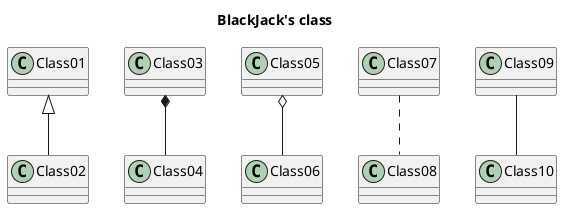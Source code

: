@startuml BlackJack
title BlackJack's class
Class01 <|-- Class02
Class03 *-- Class04
Class05 o-- Class06
Class07 .. Class08
Class09 -- Class10
@enduml
